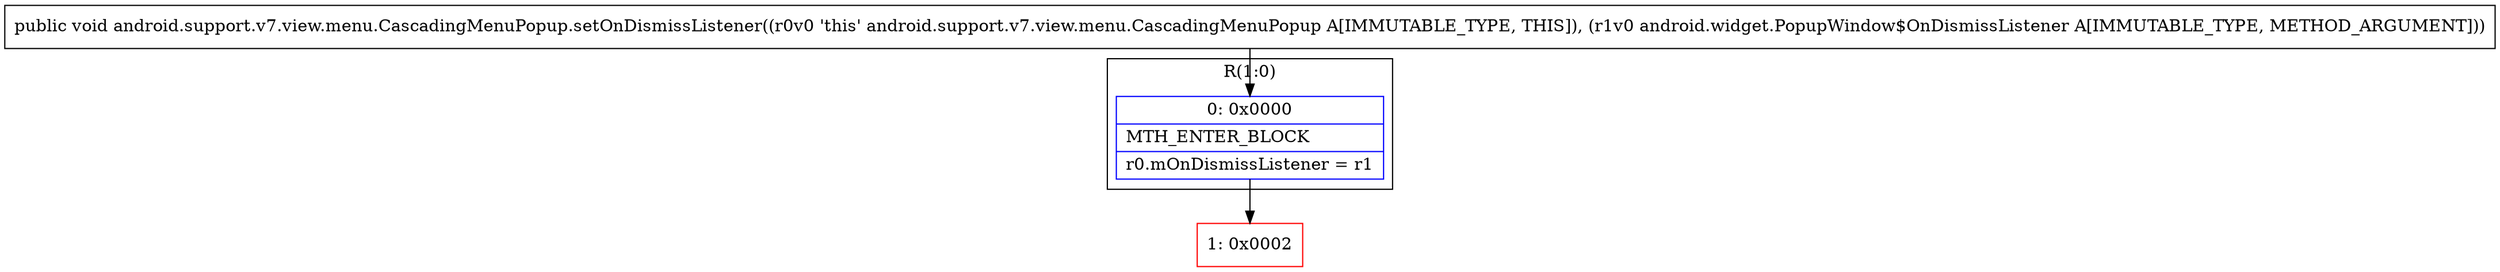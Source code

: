 digraph "CFG forandroid.support.v7.view.menu.CascadingMenuPopup.setOnDismissListener(Landroid\/widget\/PopupWindow$OnDismissListener;)V" {
subgraph cluster_Region_141611918 {
label = "R(1:0)";
node [shape=record,color=blue];
Node_0 [shape=record,label="{0\:\ 0x0000|MTH_ENTER_BLOCK\l|r0.mOnDismissListener = r1\l}"];
}
Node_1 [shape=record,color=red,label="{1\:\ 0x0002}"];
MethodNode[shape=record,label="{public void android.support.v7.view.menu.CascadingMenuPopup.setOnDismissListener((r0v0 'this' android.support.v7.view.menu.CascadingMenuPopup A[IMMUTABLE_TYPE, THIS]), (r1v0 android.widget.PopupWindow$OnDismissListener A[IMMUTABLE_TYPE, METHOD_ARGUMENT])) }"];
MethodNode -> Node_0;
Node_0 -> Node_1;
}

